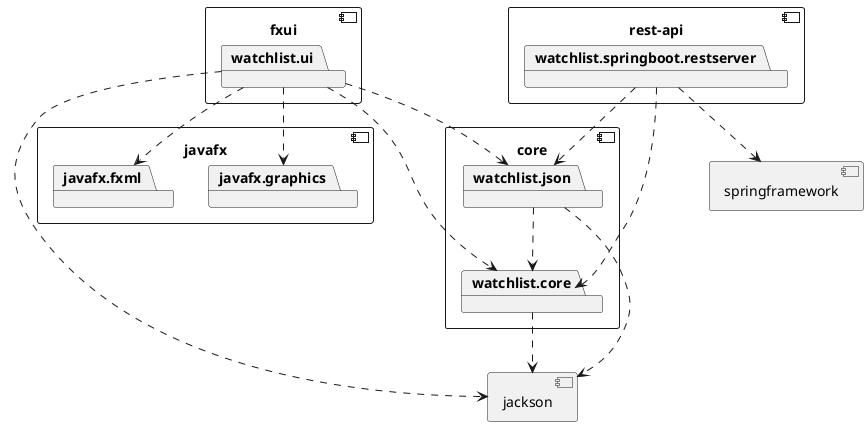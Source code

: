 @startuml pakkediagram

component core {
  package watchlist.core
  package watchlist.json
}

component jackson {
}

component fxui {
  package watchlist.ui
}

component javafx {
  package javafx.graphics
  package javafx.fxml
}

component rest-api {
  package watchlist.springboot.restserver
}

component springframework

watchlist.core ..> jackson
watchlist.json ..> jackson

watchlist.json ..> watchlist.core

watchlist.ui ..> watchlist.core
watchlist.ui ..> watchlist.json
watchlist.ui ..> javafx.fxml
watchlist.ui ..> javafx.graphics
watchlist.ui ..> jackson

watchlist.springboot.restserver ..> watchlist.json
watchlist.springboot.restserver ..> watchlist.core
watchlist.springboot.restserver ..> springframework


@enduml
